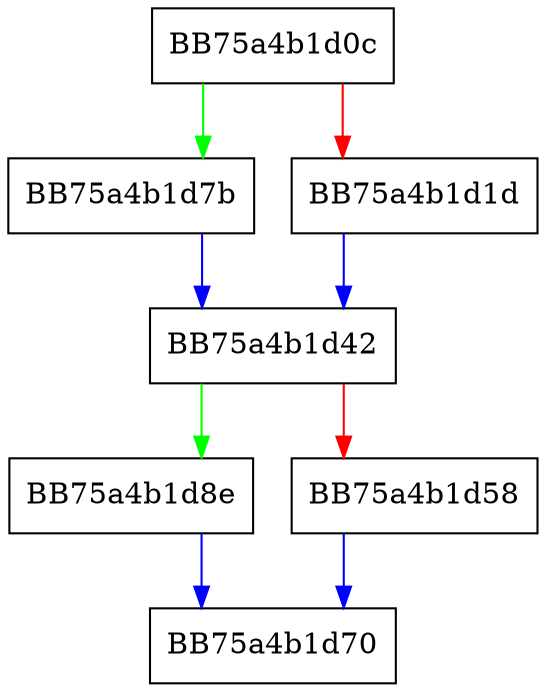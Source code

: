 digraph regop_is_eSP {
  node [shape="box"];
  graph [splines=ortho];
  BB75a4b1d0c -> BB75a4b1d7b [color="green"];
  BB75a4b1d0c -> BB75a4b1d1d [color="red"];
  BB75a4b1d1d -> BB75a4b1d42 [color="blue"];
  BB75a4b1d42 -> BB75a4b1d8e [color="green"];
  BB75a4b1d42 -> BB75a4b1d58 [color="red"];
  BB75a4b1d58 -> BB75a4b1d70 [color="blue"];
  BB75a4b1d7b -> BB75a4b1d42 [color="blue"];
  BB75a4b1d8e -> BB75a4b1d70 [color="blue"];
}